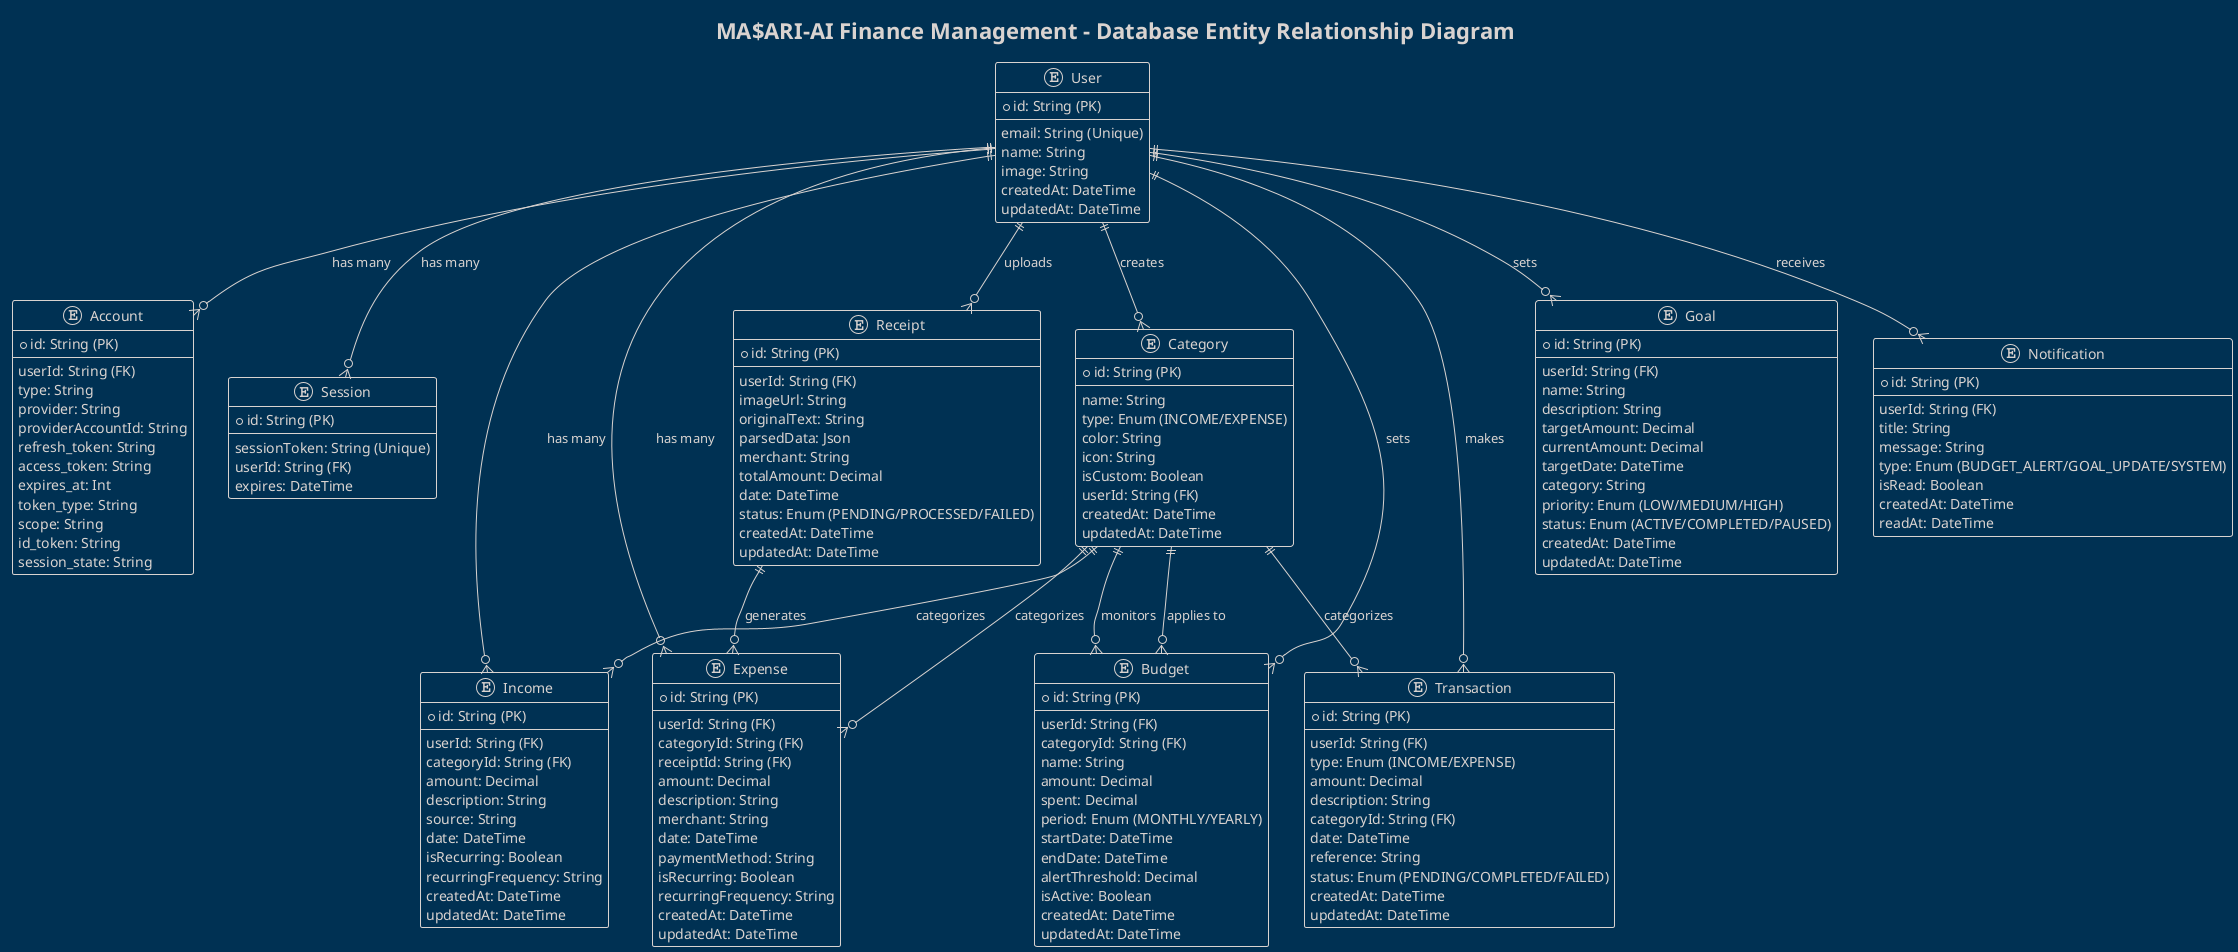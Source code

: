 @startuml Entity Relationship Diagram - MA$ARI-AI Finance Management
!theme blueprint
title MA$ARI-AI Finance Management - Database Entity Relationship Diagram

' Define entities with their attributes
entity "User" as user {
  + id: String (PK)
  --
  email: String (Unique)
  name: String
  image: String
  createdAt: DateTime
  updatedAt: DateTime
}

entity "Account" as account {
  + id: String (PK)
  --
  userId: String (FK)
  type: String
  provider: String
  providerAccountId: String
  refresh_token: String
  access_token: String
  expires_at: Int
  token_type: String
  scope: String
  id_token: String
  session_state: String
}

entity "Session" as session {
  + id: String (PK)
  --
  sessionToken: String (Unique)
  userId: String (FK)
  expires: DateTime
}

entity "Income" as income {
  + id: String (PK)
  --
  userId: String (FK)
  categoryId: String (FK)
  amount: Decimal
  description: String
  source: String
  date: DateTime
  isRecurring: Boolean
  recurringFrequency: String
  createdAt: DateTime
  updatedAt: DateTime
}

entity "Expense" as expense {
  + id: String (PK)
  --
  userId: String (FK)
  categoryId: String (FK)
  receiptId: String (FK)
  amount: Decimal
  description: String
  merchant: String
  date: DateTime
  paymentMethod: String
  isRecurring: Boolean
  recurringFrequency: String
  createdAt: DateTime
  updatedAt: DateTime
}

entity "Category" as category {
  + id: String (PK)
  --
  name: String
  type: Enum (INCOME/EXPENSE)
  color: String
  icon: String
  isCustom: Boolean
  userId: String (FK)
  createdAt: DateTime
  updatedAt: DateTime
}

entity "Budget" as budget {
  + id: String (PK)
  --
  userId: String (FK)
  categoryId: String (FK)
  name: String
  amount: Decimal
  spent: Decimal
  period: Enum (MONTHLY/YEARLY)
  startDate: DateTime
  endDate: DateTime
  alertThreshold: Decimal
  isActive: Boolean
  createdAt: DateTime
  updatedAt: DateTime
}

entity "Receipt" as receipt {
  + id: String (PK)
  --
  userId: String (FK)
  imageUrl: String
  originalText: String
  parsedData: Json
  merchant: String
  totalAmount: Decimal
  date: DateTime
  status: Enum (PENDING/PROCESSED/FAILED)
  createdAt: DateTime
  updatedAt: DateTime
}

entity "Goal" as goal {
  + id: String (PK)
  --
  userId: String (FK)
  name: String
  description: String
  targetAmount: Decimal
  currentAmount: Decimal
  targetDate: DateTime
  category: String
  priority: Enum (LOW/MEDIUM/HIGH)
  status: Enum (ACTIVE/COMPLETED/PAUSED)
  createdAt: DateTime
  updatedAt: DateTime
}

entity "Transaction" as transaction {
  + id: String (PK)
  --
  userId: String (FK)
  type: Enum (INCOME/EXPENSE)
  amount: Decimal
  description: String
  categoryId: String (FK)
  date: DateTime
  reference: String
  status: Enum (PENDING/COMPLETED/FAILED)
  createdAt: DateTime
  updatedAt: DateTime
}

entity "Notification" as notification {
  + id: String (PK)
  --
  userId: String (FK)
  title: String
  message: String
  type: Enum (BUDGET_ALERT/GOAL_UPDATE/SYSTEM)
  isRead: Boolean
  createdAt: DateTime
  readAt: DateTime
}

' Define relationships
user ||--o{ account : "has many"
user ||--o{ session : "has many"
user ||--o{ income : "has many"
user ||--o{ expense : "has many"
user ||--o{ category : "creates"
user ||--o{ budget : "sets"
user ||--o{ receipt : "uploads"
user ||--o{ goal : "sets"
user ||--o{ transaction : "makes"
user ||--o{ notification : "receives"

category ||--o{ income : "categorizes"
category ||--o{ expense : "categorizes"
category ||--o{ budget : "applies to"
category ||--o{ transaction : "categorizes"

receipt ||--o{ expense : "generates"

budget }o--|| category : "monitors"

@enduml 